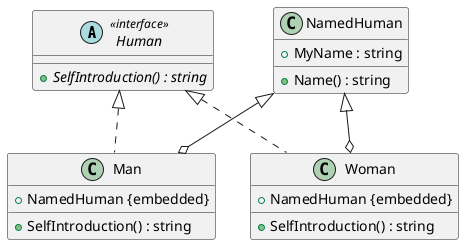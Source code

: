 @startuml

skinparam minClassWidth 130

abstract class Human <<interface>> {
  {abstract} + SelfIntroduction() : string
}
class NamedHuman {
  + MyName : string
  + Name() : string
}
class Man {
  + NamedHuman {embedded}
  + SelfIntroduction() : string
}
class Woman {
  + NamedHuman {embedded}
  + SelfIntroduction() : string
}

Human <|.. Man
NamedHuman <|--o Man
Human <|.. Woman
NamedHuman <|--o Woman

@enduml
